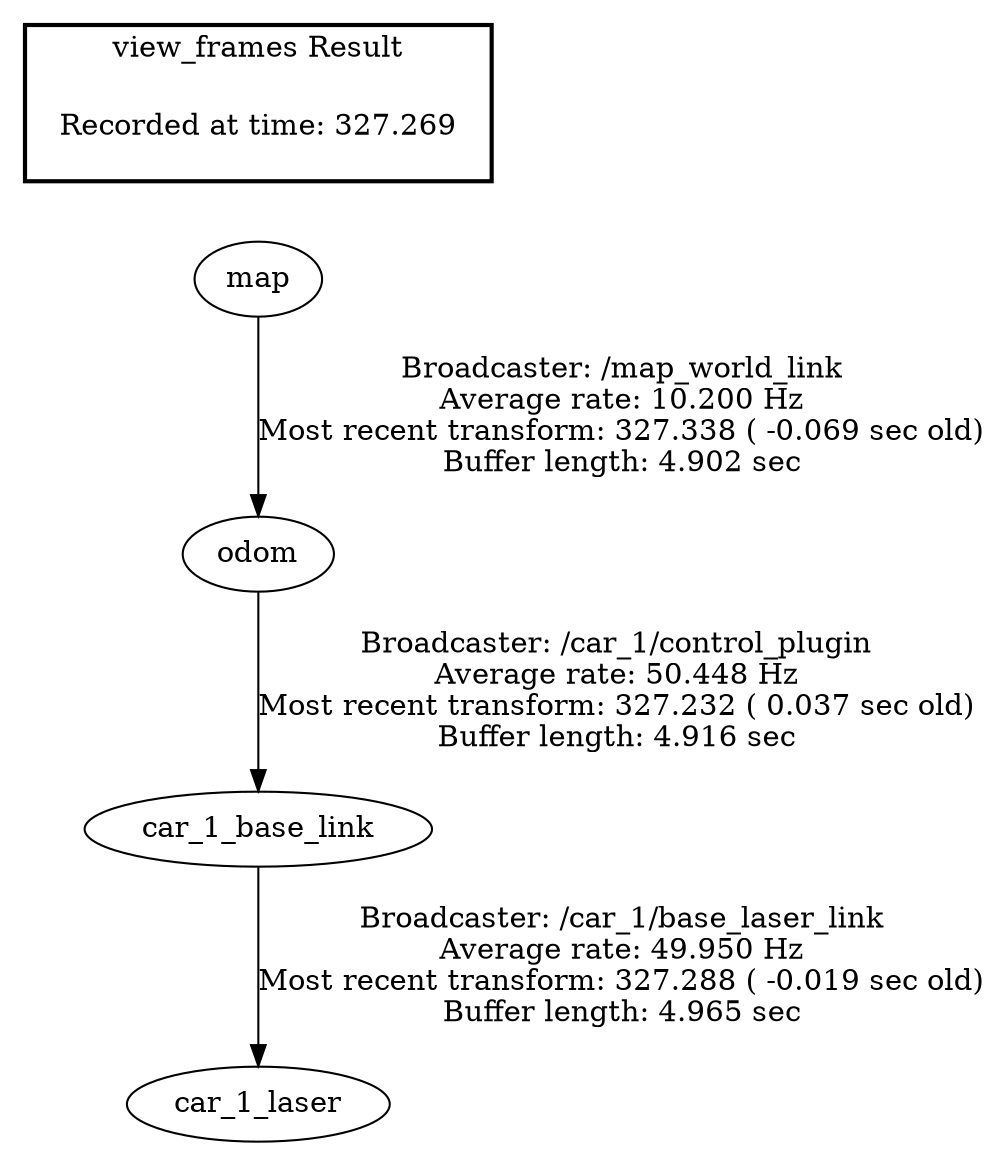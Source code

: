 digraph G {
"car_1_base_link" -> "car_1_laser"[label="Broadcaster: /car_1/base_laser_link\nAverage rate: 49.950 Hz\nMost recent transform: 327.288 ( -0.019 sec old)\nBuffer length: 4.965 sec\n"];
"odom" -> "car_1_base_link"[label="Broadcaster: /car_1/control_plugin\nAverage rate: 50.448 Hz\nMost recent transform: 327.232 ( 0.037 sec old)\nBuffer length: 4.916 sec\n"];
"map" -> "odom"[label="Broadcaster: /map_world_link\nAverage rate: 10.200 Hz\nMost recent transform: 327.338 ( -0.069 sec old)\nBuffer length: 4.902 sec\n"];
edge [style=invis];
 subgraph cluster_legend { style=bold; color=black; label ="view_frames Result";
"Recorded at time: 327.269"[ shape=plaintext ] ;
 }->"map";
}